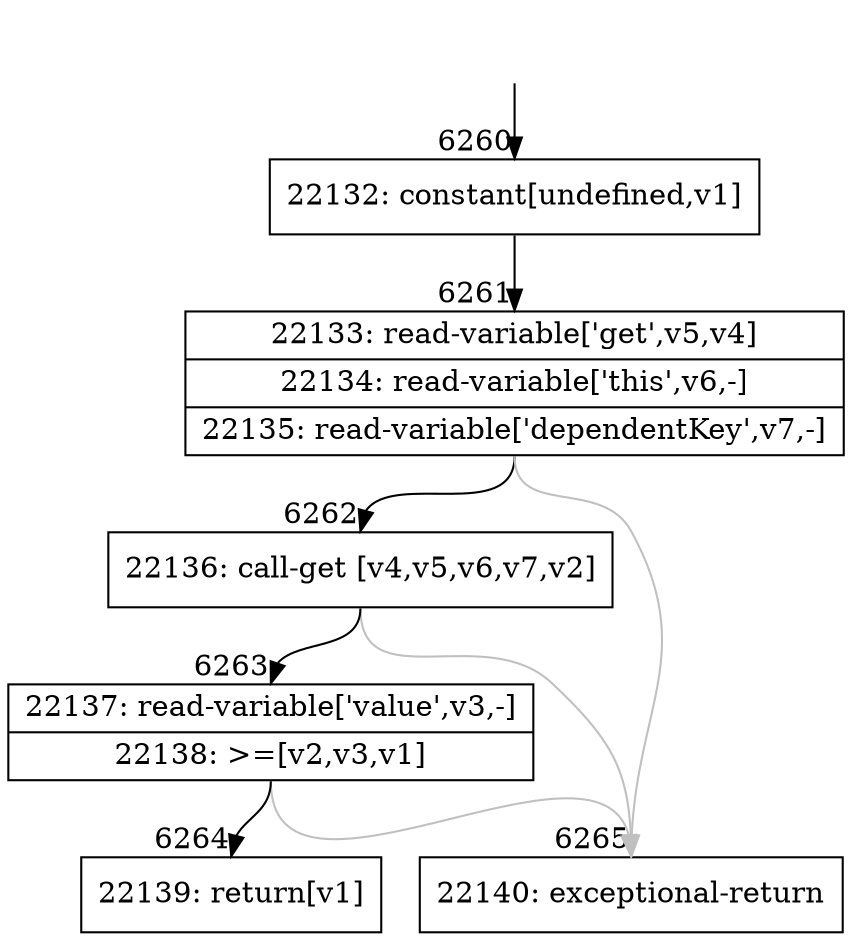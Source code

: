 digraph {
rankdir="TD"
BB_entry511[shape=none,label=""];
BB_entry511 -> BB6260 [tailport=s, headport=n, headlabel="    6260"]
BB6260 [shape=record label="{22132: constant[undefined,v1]}" ] 
BB6260 -> BB6261 [tailport=s, headport=n, headlabel="      6261"]
BB6261 [shape=record label="{22133: read-variable['get',v5,v4]|22134: read-variable['this',v6,-]|22135: read-variable['dependentKey',v7,-]}" ] 
BB6261 -> BB6262 [tailport=s, headport=n, headlabel="      6262"]
BB6261 -> BB6265 [tailport=s, headport=n, color=gray, headlabel="      6265"]
BB6262 [shape=record label="{22136: call-get [v4,v5,v6,v7,v2]}" ] 
BB6262 -> BB6263 [tailport=s, headport=n, headlabel="      6263"]
BB6262 -> BB6265 [tailport=s, headport=n, color=gray]
BB6263 [shape=record label="{22137: read-variable['value',v3,-]|22138: \>=[v2,v3,v1]}" ] 
BB6263 -> BB6264 [tailport=s, headport=n, headlabel="      6264"]
BB6263 -> BB6265 [tailport=s, headport=n, color=gray]
BB6264 [shape=record label="{22139: return[v1]}" ] 
BB6265 [shape=record label="{22140: exceptional-return}" ] 
//#$~ 11527
}
